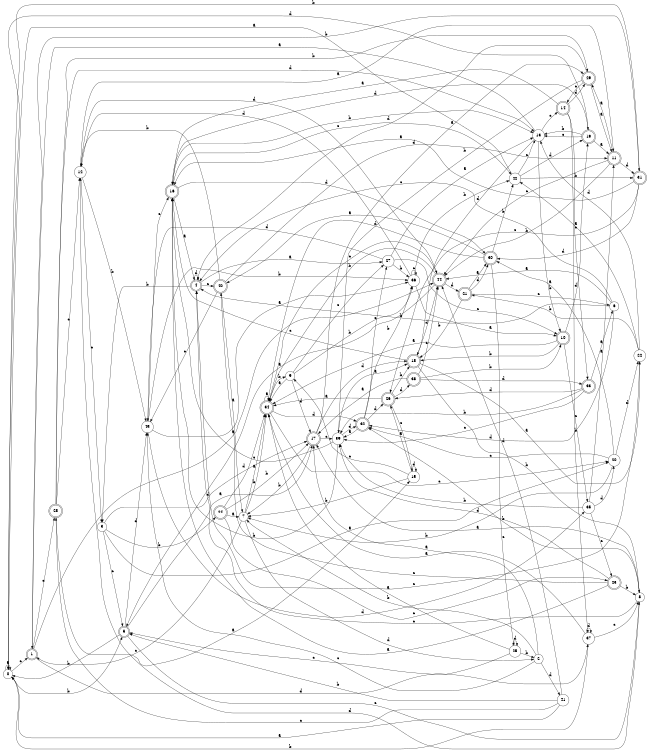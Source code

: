 digraph n36_8 {
__start0 [label="" shape="none"];

rankdir=LR;
size="8,5";

s0 [style="filled", color="black", fillcolor="white" shape="circle", label="0"];
s1 [style="rounded,filled", color="black", fillcolor="white" shape="doublecircle", label="1"];
s2 [style="filled", color="black", fillcolor="white" shape="circle", label="2"];
s3 [style="filled", color="black", fillcolor="white" shape="circle", label="3"];
s4 [style="rounded,filled", color="black", fillcolor="white" shape="doublecircle", label="4"];
s5 [style="rounded,filled", color="black", fillcolor="white" shape="doublecircle", label="5"];
s6 [style="filled", color="black", fillcolor="white" shape="circle", label="6"];
s7 [style="filled", color="black", fillcolor="white" shape="circle", label="7"];
s8 [style="filled", color="black", fillcolor="white" shape="circle", label="8"];
s9 [style="filled", color="black", fillcolor="white" shape="circle", label="9"];
s10 [style="rounded,filled", color="black", fillcolor="white" shape="doublecircle", label="10"];
s11 [style="rounded,filled", color="black", fillcolor="white" shape="doublecircle", label="11"];
s12 [style="filled", color="black", fillcolor="white" shape="circle", label="12"];
s13 [style="filled", color="black", fillcolor="white" shape="circle", label="13"];
s14 [style="rounded,filled", color="black", fillcolor="white" shape="doublecircle", label="14"];
s15 [style="filled", color="black", fillcolor="white" shape="circle", label="15"];
s16 [style="rounded,filled", color="black", fillcolor="white" shape="doublecircle", label="16"];
s17 [style="rounded,filled", color="black", fillcolor="white" shape="doublecircle", label="17"];
s18 [style="rounded,filled", color="black", fillcolor="white" shape="doublecircle", label="18"];
s19 [style="rounded,filled", color="black", fillcolor="white" shape="doublecircle", label="19"];
s20 [style="filled", color="black", fillcolor="white" shape="circle", label="20"];
s21 [style="rounded,filled", color="black", fillcolor="white" shape="doublecircle", label="21"];
s22 [style="filled", color="black", fillcolor="white" shape="circle", label="22"];
s23 [style="rounded,filled", color="black", fillcolor="white" shape="doublecircle", label="23"];
s24 [style="rounded,filled", color="black", fillcolor="white" shape="doublecircle", label="24"];
s25 [style="filled", color="black", fillcolor="white" shape="circle", label="25"];
s26 [style="rounded,filled", color="black", fillcolor="white" shape="doublecircle", label="26"];
s27 [style="filled", color="black", fillcolor="white" shape="circle", label="27"];
s28 [style="rounded,filled", color="black", fillcolor="white" shape="doublecircle", label="28"];
s29 [style="rounded,filled", color="black", fillcolor="white" shape="doublecircle", label="29"];
s30 [style="rounded,filled", color="black", fillcolor="white" shape="doublecircle", label="30"];
s31 [style="rounded,filled", color="black", fillcolor="white" shape="doublecircle", label="31"];
s32 [style="rounded,filled", color="black", fillcolor="white" shape="doublecircle", label="32"];
s33 [style="rounded,filled", color="black", fillcolor="white" shape="doublecircle", label="33"];
s34 [style="rounded,filled", color="black", fillcolor="white" shape="doublecircle", label="34"];
s35 [style="filled", color="black", fillcolor="white" shape="circle", label="35"];
s36 [style="filled", color="black", fillcolor="white" shape="circle", label="36"];
s37 [style="filled", color="black", fillcolor="white" shape="circle", label="37"];
s38 [style="rounded,filled", color="black", fillcolor="white" shape="doublecircle", label="38"];
s39 [style="filled", color="black", fillcolor="white" shape="circle", label="39"];
s40 [style="rounded,filled", color="black", fillcolor="white" shape="doublecircle", label="40"];
s41 [style="filled", color="black", fillcolor="white" shape="circle", label="41"];
s42 [style="filled", color="black", fillcolor="white" shape="circle", label="42"];
s43 [style="filled", color="black", fillcolor="white" shape="circle", label="43"];
s44 [style="rounded,filled", color="black", fillcolor="white" shape="doublecircle", label="44"];
s0 -> s0 [label="a"];
s0 -> s5 [label="b"];
s0 -> s1 [label="c"];
s0 -> s19 [label="d"];
s1 -> s44 [label="a"];
s1 -> s31 [label="b"];
s1 -> s28 [label="c"];
s1 -> s37 [label="d"];
s2 -> s17 [label="a"];
s2 -> s7 [label="b"];
s2 -> s43 [label="c"];
s2 -> s41 [label="d"];
s3 -> s20 [label="a"];
s3 -> s24 [label="b"];
s3 -> s5 [label="c"];
s3 -> s17 [label="d"];
s4 -> s27 [label="a"];
s4 -> s3 [label="b"];
s4 -> s40 [label="c"];
s4 -> s4 [label="d"];
s5 -> s17 [label="a"];
s5 -> s0 [label="b"];
s5 -> s8 [label="c"];
s5 -> s43 [label="d"];
s6 -> s44 [label="a"];
s6 -> s4 [label="b"];
s6 -> s4 [label="c"];
s6 -> s32 [label="d"];
s7 -> s34 [label="a"];
s7 -> s34 [label="b"];
s7 -> s1 [label="c"];
s7 -> s2 [label="d"];
s8 -> s17 [label="a"];
s8 -> s32 [label="b"];
s8 -> s4 [label="c"];
s8 -> s12 [label="d"];
s9 -> s34 [label="a"];
s9 -> s36 [label="b"];
s9 -> s27 [label="c"];
s9 -> s17 [label="d"];
s10 -> s34 [label="a"];
s10 -> s18 [label="b"];
s10 -> s35 [label="c"];
s10 -> s19 [label="d"];
s11 -> s29 [label="a"];
s11 -> s44 [label="b"];
s11 -> s44 [label="c"];
s11 -> s31 [label="d"];
s12 -> s11 [label="a"];
s12 -> s43 [label="b"];
s12 -> s3 [label="c"];
s12 -> s44 [label="d"];
s13 -> s1 [label="a"];
s13 -> s10 [label="b"];
s13 -> s14 [label="c"];
s13 -> s18 [label="d"];
s14 -> s16 [label="a"];
s14 -> s37 [label="b"];
s14 -> s33 [label="c"];
s14 -> s29 [label="d"];
s15 -> s26 [label="a"];
s15 -> s7 [label="b"];
s15 -> s9 [label="c"];
s15 -> s15 [label="d"];
s16 -> s4 [label="a"];
s16 -> s13 [label="b"];
s16 -> s42 [label="c"];
s16 -> s30 [label="d"];
s17 -> s29 [label="a"];
s17 -> s7 [label="b"];
s17 -> s39 [label="c"];
s17 -> s18 [label="d"];
s18 -> s22 [label="a"];
s18 -> s8 [label="b"];
s18 -> s16 [label="c"];
s18 -> s44 [label="d"];
s19 -> s11 [label="a"];
s19 -> s13 [label="b"];
s19 -> s13 [label="c"];
s19 -> s16 [label="d"];
s20 -> s30 [label="a"];
s20 -> s7 [label="b"];
s20 -> s32 [label="c"];
s20 -> s22 [label="d"];
s21 -> s30 [label="a"];
s21 -> s18 [label="b"];
s21 -> s6 [label="c"];
s21 -> s30 [label="d"];
s22 -> s42 [label="a"];
s22 -> s21 [label="b"];
s22 -> s4 [label="c"];
s22 -> s13 [label="d"];
s23 -> s16 [label="a"];
s23 -> s8 [label="b"];
s23 -> s40 [label="c"];
s23 -> s39 [label="d"];
s24 -> s7 [label="a"];
s24 -> s17 [label="b"];
s24 -> s23 [label="c"];
s24 -> s34 [label="d"];
s25 -> s34 [label="a"];
s25 -> s2 [label="b"];
s25 -> s5 [label="c"];
s25 -> s25 [label="d"];
s26 -> s34 [label="a"];
s26 -> s18 [label="b"];
s26 -> s15 [label="c"];
s26 -> s38 [label="d"];
s27 -> s13 [label="a"];
s27 -> s36 [label="b"];
s27 -> s10 [label="c"];
s27 -> s43 [label="d"];
s28 -> s15 [label="a"];
s28 -> s29 [label="b"];
s28 -> s12 [label="c"];
s28 -> s13 [label="d"];
s29 -> s11 [label="a"];
s29 -> s39 [label="b"];
s29 -> s14 [label="c"];
s29 -> s4 [label="d"];
s30 -> s40 [label="a"];
s30 -> s42 [label="b"];
s30 -> s25 [label="c"];
s30 -> s34 [label="d"];
s31 -> s16 [label="a"];
s31 -> s0 [label="b"];
s31 -> s26 [label="c"];
s31 -> s30 [label="d"];
s32 -> s39 [label="a"];
s32 -> s36 [label="b"];
s32 -> s27 [label="c"];
s32 -> s26 [label="d"];
s33 -> s6 [label="a"];
s33 -> s39 [label="b"];
s33 -> s39 [label="c"];
s33 -> s26 [label="d"];
s34 -> s34 [label="a"];
s34 -> s9 [label="b"];
s34 -> s20 [label="c"];
s34 -> s32 [label="d"];
s35 -> s11 [label="a"];
s35 -> s39 [label="b"];
s35 -> s23 [label="c"];
s35 -> s20 [label="d"];
s36 -> s10 [label="a"];
s36 -> s42 [label="b"];
s36 -> s36 [label="c"];
s36 -> s12 [label="d"];
s37 -> s34 [label="a"];
s37 -> s0 [label="b"];
s37 -> s8 [label="c"];
s37 -> s37 [label="d"];
s38 -> s17 [label="a"];
s38 -> s10 [label="b"];
s38 -> s44 [label="c"];
s38 -> s33 [label="d"];
s39 -> s18 [label="a"];
s39 -> s16 [label="b"];
s39 -> s16 [label="c"];
s39 -> s32 [label="d"];
s40 -> s7 [label="a"];
s40 -> s12 [label="b"];
s40 -> s43 [label="c"];
s40 -> s11 [label="d"];
s41 -> s0 [label="a"];
s41 -> s5 [label="b"];
s41 -> s28 [label="c"];
s41 -> s44 [label="d"];
s42 -> s0 [label="a"];
s42 -> s31 [label="b"];
s42 -> s13 [label="c"];
s42 -> s19 [label="d"];
s43 -> s36 [label="a"];
s43 -> s36 [label="b"];
s43 -> s16 [label="c"];
s43 -> s35 [label="d"];
s44 -> s5 [label="a"];
s44 -> s34 [label="b"];
s44 -> s34 [label="c"];
s44 -> s21 [label="d"];

}